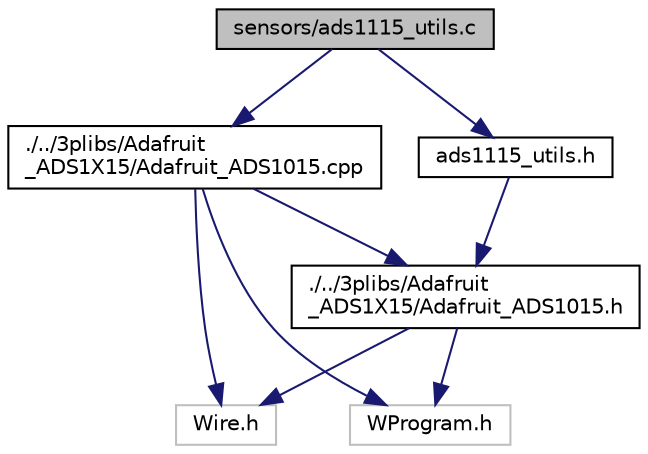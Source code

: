 digraph "sensors/ads1115_utils.c"
{
  edge [fontname="Helvetica",fontsize="10",labelfontname="Helvetica",labelfontsize="10"];
  node [fontname="Helvetica",fontsize="10",shape=record];
  Node0 [label="sensors/ads1115_utils.c",height=0.2,width=0.4,color="black", fillcolor="grey75", style="filled", fontcolor="black"];
  Node0 -> Node1 [color="midnightblue",fontsize="10",style="solid"];
  Node1 [label="ads1115_utils.h",height=0.2,width=0.4,color="black", fillcolor="white", style="filled",URL="$ads1115__utils_8h.html",tooltip="ADS utility functions. "];
  Node1 -> Node2 [color="midnightblue",fontsize="10",style="solid"];
  Node2 [label="./../3plibs/Adafruit\l_ADS1X15/Adafruit_ADS1015.h",height=0.2,width=0.4,color="black", fillcolor="white", style="filled",URL="$_adafruit___a_d_s1015_8h.html"];
  Node2 -> Node3 [color="midnightblue",fontsize="10",style="solid"];
  Node3 [label="WProgram.h",height=0.2,width=0.4,color="grey75", fillcolor="white", style="filled"];
  Node2 -> Node4 [color="midnightblue",fontsize="10",style="solid"];
  Node4 [label="Wire.h",height=0.2,width=0.4,color="grey75", fillcolor="white", style="filled"];
  Node0 -> Node5 [color="midnightblue",fontsize="10",style="solid"];
  Node5 [label="./../3plibs/Adafruit\l_ADS1X15/Adafruit_ADS1015.cpp",height=0.2,width=0.4,color="black", fillcolor="white", style="filled",URL="$_adafruit___a_d_s1015_8cpp.html"];
  Node5 -> Node3 [color="midnightblue",fontsize="10",style="solid"];
  Node5 -> Node4 [color="midnightblue",fontsize="10",style="solid"];
  Node5 -> Node2 [color="midnightblue",fontsize="10",style="solid"];
}
